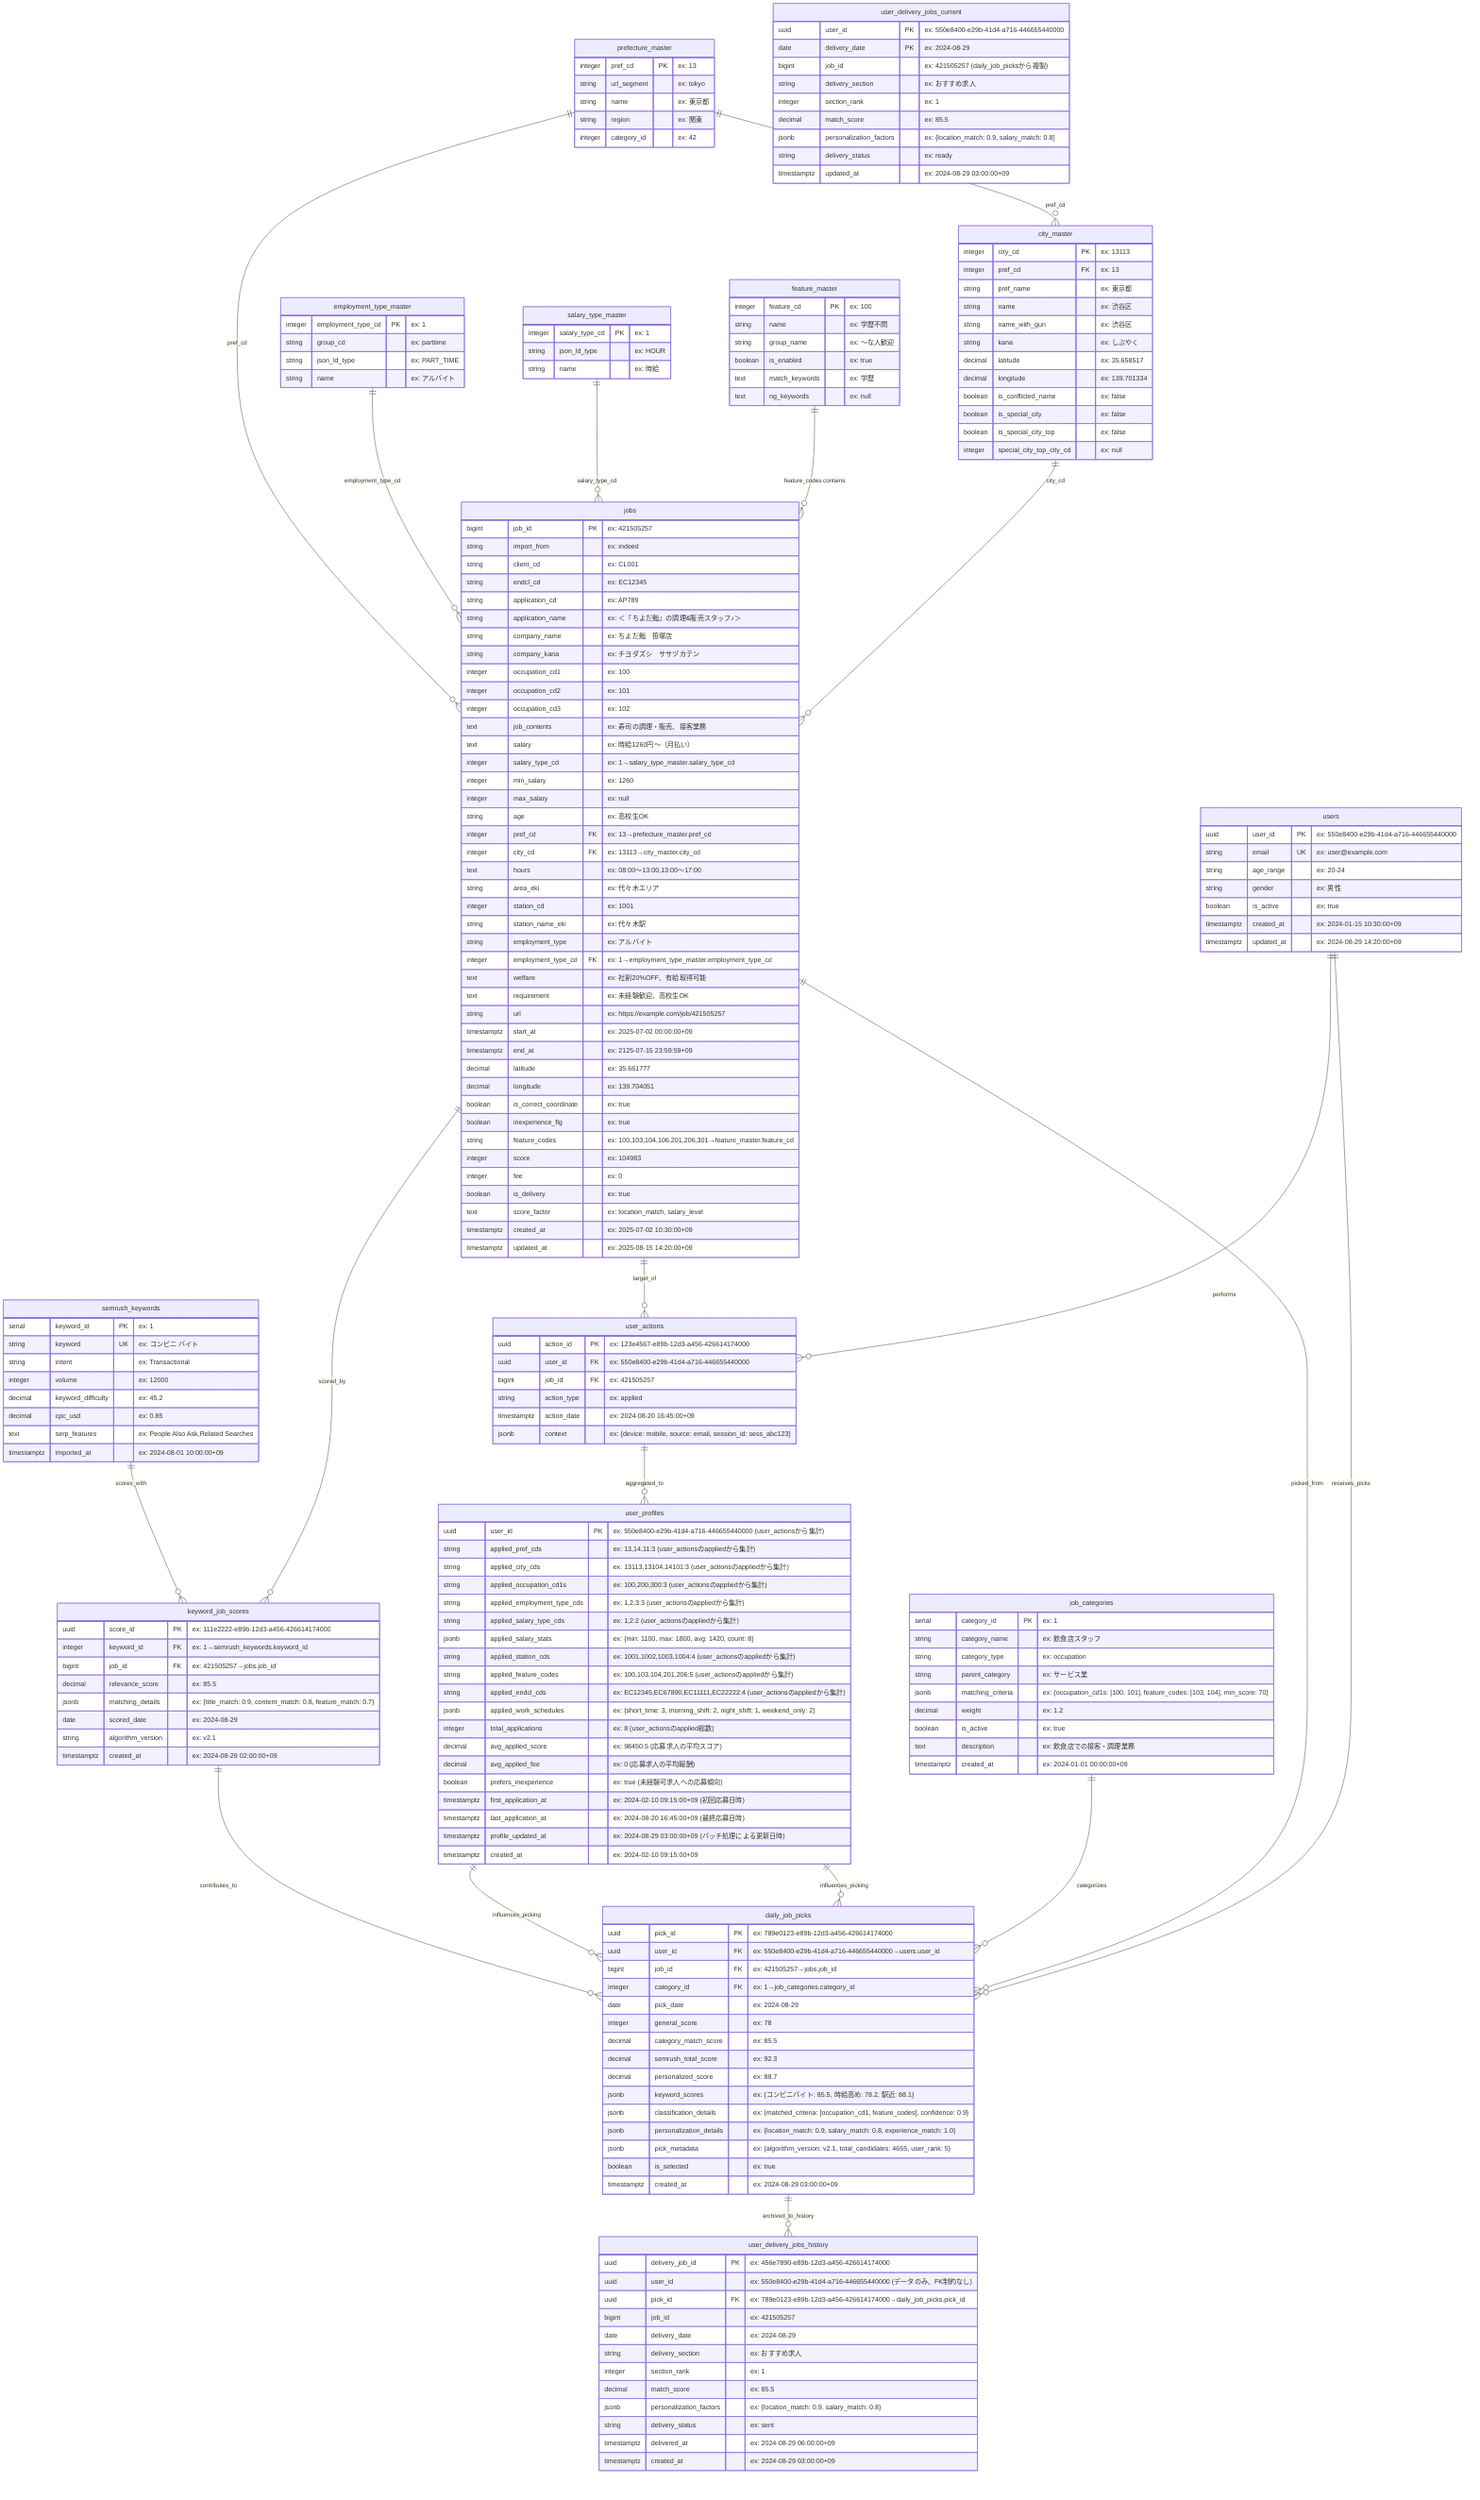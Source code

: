erDiagram
    %% バイト求人マッチングシステム - マスタ統合版ER図 v3.0
    %% マスタテーブル統合と実データ構造対応
    
    %% ===========================================================================
    %% マスタテーブル関連
    %% ===========================================================================
    
    prefecture_master ||--o{ jobs : "pref_cd"
    prefecture_master ||--o{ city_master : "pref_cd"
    city_master ||--o{ jobs : "city_cd"
    employment_type_master ||--o{ jobs : "employment_type_cd"
    salary_type_master ||--o{ jobs : "salary_type_cd"
    feature_master ||--o{ jobs : "feature_codes contains"
    
    %% ===========================================================================
    %% スコアリング関連
    %% ===========================================================================
    
    semrush_keywords ||--o{ keyword_job_scores : "scores_with"
    jobs ||--o{ keyword_job_scores : "scored_by"
    keyword_job_scores ||--o{ daily_job_picks : "contributes_to"
    
    %% ===========================================================================
    %% ユーザープロファイル・レコメンデーション関連
    %% ===========================================================================
    
    user_actions ||--o{ user_profiles : "aggregated_to"
    user_profiles ||--o{ daily_job_picks : "influences_picking"
    
    %% ===========================================================================
    %% カテゴリ・配信関連
    %% ===========================================================================
    
    job_categories ||--o{ daily_job_picks : "categorizes"
    user_profiles ||--o{ daily_job_picks : "influences_picking"
    daily_job_picks ||--o{ user_delivery_jobs_history : "archived_to_history"
    
    %% ===========================================================================
    %% 基本テーブル関連
    %% ===========================================================================
    
    users ||--o{ user_actions : "performs"
    users ||--o{ daily_job_picks : "receives_picks"
    jobs ||--o{ user_actions : "target_of"
    jobs ||--o{ daily_job_picks : "picked_from"
    
    %% ===========================================================================
    %% スコアリングテーブル定義
    %% ===========================================================================
    
    semrush_keywords {
        serial keyword_id PK "ex: 1"
        string keyword UK "ex: コンビニ バイト"
        string intent "ex: Transactional"
        integer volume "ex: 12000"
        decimal keyword_difficulty "ex: 45.2"
        decimal cpc_usd "ex: 0.85"
        text serp_features "ex: People Also Ask,Related Searches"
        timestamptz imported_at "ex: 2024-08-01 10:00:00+09"
    }
    
    keyword_job_scores {
        uuid score_id PK "ex: 111e2222-e89b-12d3-a456-426614174000"
        integer keyword_id FK "ex: 1→semrush_keywords.keyword_id"
        bigint job_id FK "ex: 421505257→jobs.job_id"
        decimal relevance_score "ex: 85.5"
        jsonb matching_details "ex: {title_match: 0.9, content_match: 0.8, feature_match: 0.7}"
        date scored_date "ex: 2024-08-29"
        string algorithm_version "ex: v2.1"
        timestamptz created_at "ex: 2024-08-29 02:00:00+09"
    }
    
    %% ===========================================================================
    %% カテゴリ・配信テーブル定義
    %% ===========================================================================
    
    job_categories {
        serial category_id PK "ex: 1"
        string category_name "ex: 飲食店スタッフ"
        string category_type "ex: occupation"
        string parent_category "ex: サービス業"
        jsonb matching_criteria "ex: {occupation_cd1s: [100, 101], feature_codes: [103, 104], min_score: 70}"
        decimal weight "ex: 1.2"
        boolean is_active "ex: true"
        text description "ex: 飲食店での接客・調理業務"
        timestamptz created_at "ex: 2024-01-01 00:00:00+09"
    }
    
    user_delivery_jobs_current {
        uuid user_id PK "ex: 550e8400-e29b-41d4-a716-446655440000"
        date delivery_date PK "ex: 2024-08-29"
        bigint job_id "ex: 421505257 (daily_job_picksから複製)"
        string delivery_section "ex: おすすめ求人"
        integer section_rank "ex: 1"
        decimal match_score "ex: 85.5"
        jsonb personalization_factors "ex: {location_match: 0.9, salary_match: 0.8}"
        string delivery_status "ex: ready"
        timestamptz updated_at "ex: 2024-08-29 03:00:00+09"
    }
    
    user_delivery_jobs_history {
        uuid delivery_job_id PK "ex: 456e7890-e89b-12d3-a456-426614174000"
        uuid user_id "ex: 550e8400-e29b-41d4-a716-446655440000 (データのみ、FK制約なし)"
        uuid pick_id FK "ex: 789e0123-e89b-12d3-a456-426614174000→daily_job_picks.pick_id"
        bigint job_id "ex: 421505257"
        date delivery_date "ex: 2024-08-29"
        string delivery_section "ex: おすすめ求人"
        integer section_rank "ex: 1"
        decimal match_score "ex: 85.5"
        jsonb personalization_factors "ex: {location_match: 0.9, salary_match: 0.8}"
        string delivery_status "ex: sent"
        timestamptz delivered_at "ex: 2024-08-29 06:00:00+09"
        timestamptz created_at "ex: 2024-08-29 03:00:00+09"
    }
    
    %% ===========================================================================
    %% マスタテーブル定義
    %% ===========================================================================
    
    prefecture_master {
        integer pref_cd PK "ex: 13"
        string url_segment "ex: tokyo"
        string name "ex: 東京都"
        string region "ex: 関東"
        integer category_id "ex: 42"
    }
    
    city_master {
        integer city_cd PK "ex: 13113"
        integer pref_cd FK "ex: 13"
        string pref_name "ex: 東京都"
        string name "ex: 渋谷区"
        string name_with_gun "ex: 渋谷区"
        string kana "ex: しぶやく"
        decimal latitude "ex: 35.658517"
        decimal longitude "ex: 139.701334"
        boolean is_conflicted_name "ex: false"
        boolean is_special_city "ex: false"
        boolean is_special_city_top "ex: false"
        integer special_city_top_city_cd "ex: null"
    }
    
    employment_type_master {
        integer employment_type_cd PK "ex: 1"
        string group_cd "ex: parttime"
        string json_ld_type "ex: PART_TIME"
        string name "ex: アルバイト"
    }
    
    salary_type_master {
        integer salary_type_cd PK "ex: 1"
        string json_ld_type "ex: HOUR"
        string name "ex: 時給"
    }
    
    feature_master {
        integer feature_cd PK "ex: 100"
        string name "ex: 学歴不問"
        string group_name "ex: ～な人歓迎"
        boolean is_enabled "ex: true"
        text match_keywords "ex: 学歴"
        text ng_keywords "ex: null"
    }
    
    %% ===========================================================================
    %% メインテーブル定義
    %% ===========================================================================
    
    users {
        uuid user_id PK "ex: 550e8400-e29b-41d4-a716-446655440000"
        string email UK "ex: user@example.com"
        string age_range "ex: 20-24"
        string gender "ex: 男性"
        boolean is_active "ex: true"
        timestamptz created_at "ex: 2024-01-15 10:30:00+09"
        timestamptz updated_at "ex: 2024-08-29 14:20:00+09"
    }
    
    user_profiles {
        uuid user_id PK "ex: 550e8400-e29b-41d4-a716-446655440000 (user_actionsから集計)"
        string applied_pref_cds "ex: 13,14,11:3 (user_actionsのappliedから集計)"
        string applied_city_cds "ex: 13113,13104,14101:3 (user_actionsのappliedから集計)"
        string applied_occupation_cd1s "ex: 100,200,300:3 (user_actionsのappliedから集計)"
        string applied_employment_type_cds "ex: 1,2,3:3 (user_actionsのappliedから集計)"
        string applied_salary_type_cds "ex: 1,2:2 (user_actionsのappliedから集計)"
        jsonb applied_salary_stats "ex: {min: 1100, max: 1800, avg: 1420, count: 8}"
        string applied_station_cds "ex: 1001,1002,1003,1004:4 (user_actionsのappliedから集計)"
        string applied_feature_codes "ex: 100,103,104,201,206:5 (user_actionsのappliedから集計)"
        string applied_endcl_cds "ex: EC12345,EC67890,EC11111,EC22222:4 (user_actionsのappliedから集計)"
        jsonb applied_work_schedules "ex: {short_time: 3, morning_shift: 2, night_shift: 1, weekend_only: 2}"
        integer total_applications "ex: 8 (user_actionsのapplied総数)"
        decimal avg_applied_score "ex: 98450.5 (応募求人の平均スコア)"
        decimal avg_applied_fee "ex: 0 (応募求人の平均報酬)"
        boolean prefers_inexperience "ex: true (未経験可求人への応募傾向)"
        timestamptz first_application_at "ex: 2024-02-10 09:15:00+09 (初回応募日時)"
        timestamptz last_application_at "ex: 2024-08-20 16:45:00+09 (最終応募日時)"
        timestamptz profile_updated_at "ex: 2024-08-29 03:00:00+09 (バッチ処理による更新日時)"
        timestamptz created_at "ex: 2024-02-10 09:15:00+09"
    }
    
    jobs {
        bigint job_id PK "ex: 421505257"
        string import_from "ex: indeed"
        string client_cd "ex: CL001"
        string endcl_cd "ex: EC12345"
        string application_cd "ex: AP789"
        string application_name "ex: ＜「ちよだ鮨」の調理&販売スタッフ♪＞"
        string company_name "ex: ちよだ鮨　笹塚店"
        string company_kana "ex: チヨダズシ　ササヅカテン"
        integer occupation_cd1 "ex: 100"
        integer occupation_cd2 "ex: 101"
        integer occupation_cd3 "ex: 102"
        text job_contents "ex: 寿司の調理・販売、接客業務"
        text salary "ex: 時給1260円～（月払い）"
        integer salary_type_cd "ex: 1→salary_type_master.salary_type_cd"
        integer min_salary "ex: 1260"
        integer max_salary "ex: null"
        string age "ex: 高校生OK"
        integer pref_cd FK "ex: 13→prefecture_master.pref_cd"
        integer city_cd FK "ex: 13113→city_master.city_cd"
        text hours "ex: 08:00～13:00,13:00～17:00"
        string area_eki "ex: 代々木エリア"
        integer station_cd "ex: 1001"
        string station_name_eki "ex: 代々木駅"
        string employment_type "ex: アルバイト"
        integer employment_type_cd FK "ex: 1→employment_type_master.employment_type_cd"
        text welfare "ex: 社割20%OFF、有給取得可能"
        text requirement "ex: 未経験歓迎、高校生OK"
        string url "ex: https://example.com/job/421505257"
        timestamptz start_at "ex: 2025-07-02 00:00:00+09"
        timestamptz end_at "ex: 2125-07-15 23:59:59+09"
        decimal latitude "ex: 35.661777"
        decimal longitude "ex: 139.704051"
        boolean is_correct_coordinate "ex: true"
        boolean inexperience_flg "ex: true"
        string feature_codes "ex: 100,103,104,106,201,206,301→feature_master.feature_cd"
        integer score "ex: 104983"
        integer fee "ex: 0"
        boolean is_delivery "ex: true"
        text score_factor "ex: location_match, salary_level"
        timestamptz created_at "ex: 2025-07-02 10:30:00+09"
        timestamptz updated_at "ex: 2025-08-15 14:20:00+09"
    }
    
    user_actions {
        uuid action_id PK "ex: 123e4567-e89b-12d3-a456-426614174000"
        uuid user_id FK "ex: 550e8400-e29b-41d4-a716-446655440000"
        bigint job_id FK "ex: 421505257"
        string action_type "ex: applied"
        timestamptz action_date "ex: 2024-08-20 16:45:00+09"
        jsonb context "ex: {device: mobile, source: email, session_id: sess_abc123}"
    }
    
    daily_job_picks {
        uuid pick_id PK "ex: 789e0123-e89b-12d3-a456-426614174000"
        uuid user_id FK "ex: 550e8400-e29b-41d4-a716-446655440000→users.user_id"
        bigint job_id FK "ex: 421505257→jobs.job_id"
        integer category_id FK "ex: 1→job_categories.category_id"
        date pick_date "ex: 2024-08-29"
        integer general_score "ex: 78"
        decimal category_match_score "ex: 85.5"
        decimal semrush_total_score "ex: 92.3"
        decimal personalized_score "ex: 88.7"
        jsonb keyword_scores "ex: {コンビニバイト: 85.5, 時給高め: 78.2, 駅近: 88.1}"
        jsonb classification_details "ex: {matched_criteria: [occupation_cd1, feature_codes], confidence: 0.9}"
        jsonb personalization_details "ex: {location_match: 0.9, salary_match: 0.8, experience_match: 1.0}"
        jsonb pick_metadata "ex: {algorithm_version: v2.1, total_candidates: 4655, user_rank: 5}"
        boolean is_selected "ex: true"
        timestamptz created_at "ex: 2024-08-29 03:00:00+09"
    }
